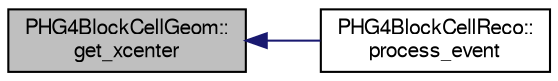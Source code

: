 digraph "PHG4BlockCellGeom::get_xcenter"
{
  bgcolor="transparent";
  edge [fontname="FreeSans",fontsize="10",labelfontname="FreeSans",labelfontsize="10"];
  node [fontname="FreeSans",fontsize="10",shape=record];
  rankdir="LR";
  Node1 [label="PHG4BlockCellGeom::\lget_xcenter",height=0.2,width=0.4,color="black", fillcolor="grey75", style="filled" fontcolor="black"];
  Node1 -> Node2 [dir="back",color="midnightblue",fontsize="10",style="solid",fontname="FreeSans"];
  Node2 [label="PHG4BlockCellReco::\lprocess_event",height=0.2,width=0.4,color="black",URL="$df/d5e/classPHG4BlockCellReco.html#a8031ff9bacb684d523acc71c14054cdb",tooltip="event processing "];
}
